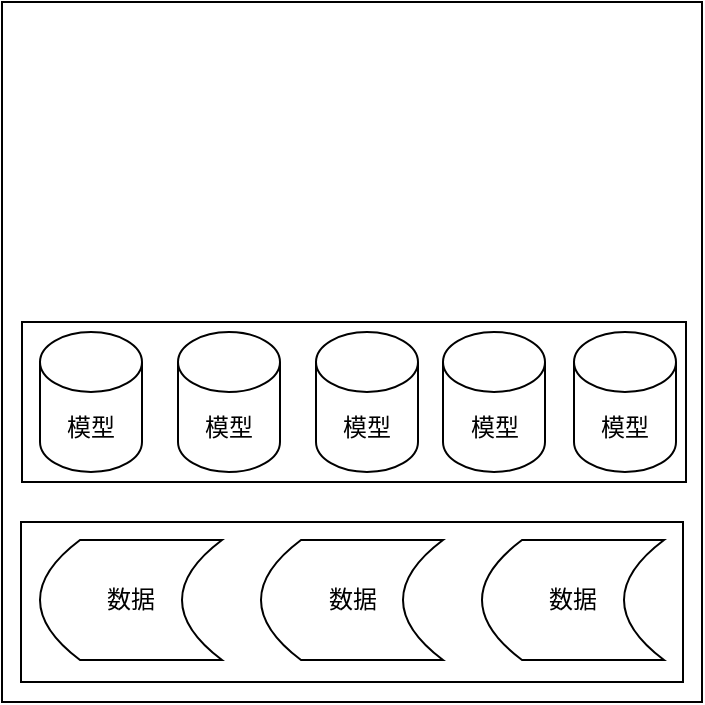 <mxfile version="14.2.9" type="github">
  <diagram id="cT-N5-rRiJBI2SwcwNPG" name="Page-1">
    <mxGraphModel dx="868" dy="482" grid="1" gridSize="10" guides="1" tooltips="1" connect="1" arrows="1" fold="1" page="1" pageScale="1" pageWidth="827" pageHeight="1169" math="0" shadow="0">
      <root>
        <mxCell id="0" />
        <mxCell id="1" parent="0" />
        <mxCell id="I3_27z-SmtsdhZhpI8Wi-1" value="" style="whiteSpace=wrap;html=1;aspect=fixed;" vertex="1" parent="1">
          <mxGeometry x="150" y="60" width="350" height="350" as="geometry" />
        </mxCell>
        <mxCell id="I3_27z-SmtsdhZhpI8Wi-2" value="" style="rounded=0;whiteSpace=wrap;html=1;" vertex="1" parent="1">
          <mxGeometry x="159.5" y="320" width="331" height="80" as="geometry" />
        </mxCell>
        <mxCell id="I3_27z-SmtsdhZhpI8Wi-11" value="数据" style="shape=dataStorage;whiteSpace=wrap;html=1;fixedSize=1;" vertex="1" parent="1">
          <mxGeometry x="169" y="329" width="91" height="60" as="geometry" />
        </mxCell>
        <mxCell id="I3_27z-SmtsdhZhpI8Wi-17" value="数据" style="shape=dataStorage;whiteSpace=wrap;html=1;fixedSize=1;" vertex="1" parent="1">
          <mxGeometry x="279.5" y="329" width="91" height="60" as="geometry" />
        </mxCell>
        <mxCell id="I3_27z-SmtsdhZhpI8Wi-18" value="数据" style="shape=dataStorage;whiteSpace=wrap;html=1;fixedSize=1;" vertex="1" parent="1">
          <mxGeometry x="390" y="329" width="91" height="60" as="geometry" />
        </mxCell>
        <mxCell id="I3_27z-SmtsdhZhpI8Wi-19" value="" style="rounded=0;whiteSpace=wrap;html=1;" vertex="1" parent="1">
          <mxGeometry x="160" y="220" width="332" height="80" as="geometry" />
        </mxCell>
        <mxCell id="I3_27z-SmtsdhZhpI8Wi-20" value="模型" style="shape=cylinder3;whiteSpace=wrap;html=1;boundedLbl=1;backgroundOutline=1;size=15;" vertex="1" parent="1">
          <mxGeometry x="169" y="225" width="51" height="70" as="geometry" />
        </mxCell>
        <mxCell id="I3_27z-SmtsdhZhpI8Wi-21" value="模型" style="shape=cylinder3;whiteSpace=wrap;html=1;boundedLbl=1;backgroundOutline=1;size=15;" vertex="1" parent="1">
          <mxGeometry x="238" y="225" width="51" height="70" as="geometry" />
        </mxCell>
        <mxCell id="I3_27z-SmtsdhZhpI8Wi-22" value="模型" style="shape=cylinder3;whiteSpace=wrap;html=1;boundedLbl=1;backgroundOutline=1;size=15;" vertex="1" parent="1">
          <mxGeometry x="307" y="225" width="51" height="70" as="geometry" />
        </mxCell>
        <mxCell id="I3_27z-SmtsdhZhpI8Wi-23" value="模型" style="shape=cylinder3;whiteSpace=wrap;html=1;boundedLbl=1;backgroundOutline=1;size=15;" vertex="1" parent="1">
          <mxGeometry x="370.5" y="225" width="51" height="70" as="geometry" />
        </mxCell>
        <mxCell id="I3_27z-SmtsdhZhpI8Wi-24" value="模型" style="shape=cylinder3;whiteSpace=wrap;html=1;boundedLbl=1;backgroundOutline=1;size=15;" vertex="1" parent="1">
          <mxGeometry x="436" y="225" width="51" height="70" as="geometry" />
        </mxCell>
      </root>
    </mxGraphModel>
  </diagram>
</mxfile>
